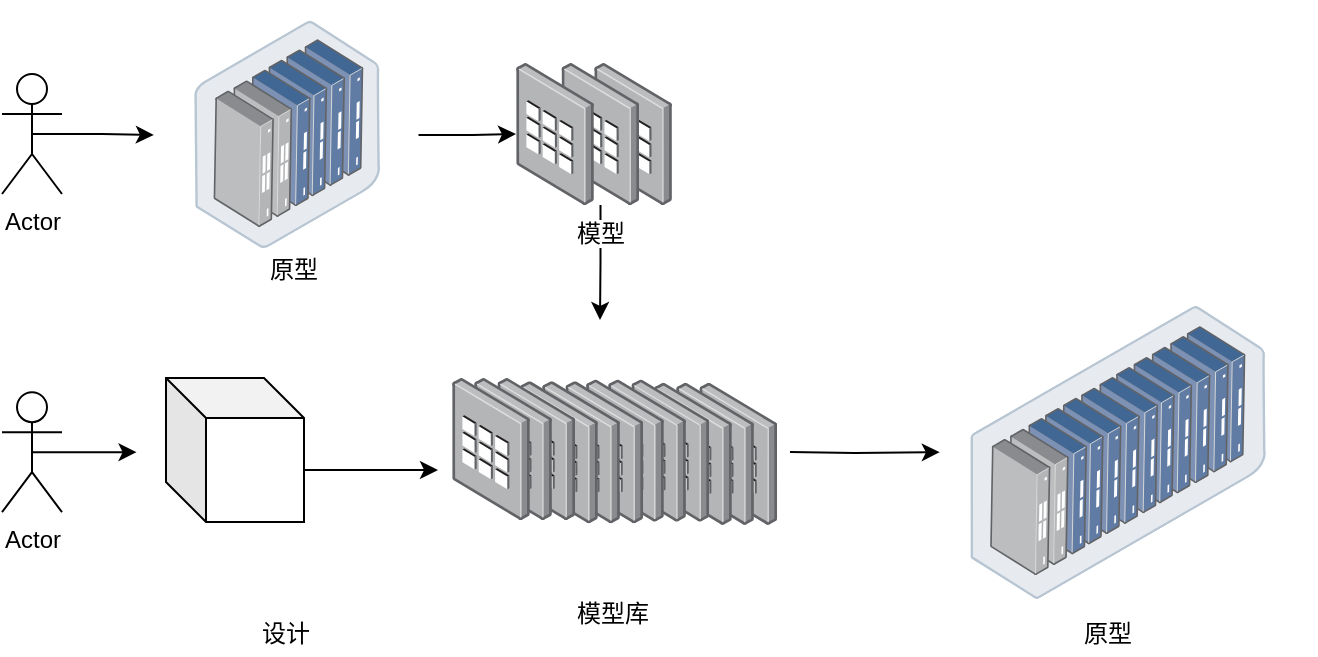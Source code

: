 <mxfile version="14.4.8" type="github">
  <diagram id="DDyWShpIytVCfgVJ-_LT" name="第 1 页">
    <mxGraphModel dx="946" dy="537" grid="0" gridSize="10" guides="1" tooltips="1" connect="1" arrows="1" fold="1" page="1" pageScale="1" pageWidth="827" pageHeight="1169" math="0" shadow="0">
      <root>
        <mxCell id="0" />
        <mxCell id="1" parent="0" />
        <mxCell id="bsKOpfMS5aqEckBFsZ0F-31" style="edgeStyle=orthogonalEdgeStyle;rounded=0;orthogonalLoop=1;jettySize=auto;html=1;exitX=0.5;exitY=0.5;exitDx=0;exitDy=0;exitPerimeter=0;" parent="1" source="bsKOpfMS5aqEckBFsZ0F-1" target="bsKOpfMS5aqEckBFsZ0F-14" edge="1">
          <mxGeometry relative="1" as="geometry" />
        </mxCell>
        <mxCell id="bsKOpfMS5aqEckBFsZ0F-1" value="Actor" style="shape=umlActor;verticalLabelPosition=bottom;verticalAlign=top;html=1;outlineConnect=0;" parent="1" vertex="1">
          <mxGeometry x="67" y="66" width="30" height="60" as="geometry" />
        </mxCell>
        <mxCell id="bsKOpfMS5aqEckBFsZ0F-6" value="" style="points=[];aspect=fixed;html=1;align=center;shadow=0;dashed=0;image;image=img/lib/allied_telesis/computer_and_terminals/Keypad.svg;" parent="1" vertex="1">
          <mxGeometry x="363.05" y="60.5" width="39.05" height="71" as="geometry" />
        </mxCell>
        <mxCell id="bsKOpfMS5aqEckBFsZ0F-20" value="" style="edgeStyle=orthogonalEdgeStyle;rounded=0;orthogonalLoop=1;jettySize=auto;html=1;" parent="1" target="bsKOpfMS5aqEckBFsZ0F-12" edge="1">
          <mxGeometry relative="1" as="geometry">
            <mxPoint x="461" y="255" as="sourcePoint" />
          </mxGeometry>
        </mxCell>
        <mxCell id="bsKOpfMS5aqEckBFsZ0F-12" value="" style="points=[];aspect=fixed;html=1;align=center;shadow=0;dashed=0;image;image=img/lib/allied_telesis/storage/Datacenter_Server_Rack_ToR.svg;rotation=-120;" parent="1" vertex="1">
          <mxGeometry x="580" y="165.7" width="88.2" height="178.8" as="geometry" />
        </mxCell>
        <mxCell id="bsKOpfMS5aqEckBFsZ0F-30" value="" style="edgeStyle=orthogonalEdgeStyle;rounded=0;orthogonalLoop=1;jettySize=auto;html=1;" parent="1" source="bsKOpfMS5aqEckBFsZ0F-14" target="bsKOpfMS5aqEckBFsZ0F-27" edge="1">
          <mxGeometry relative="1" as="geometry" />
        </mxCell>
        <mxCell id="bsKOpfMS5aqEckBFsZ0F-14" value="" style="points=[];aspect=fixed;html=1;align=center;shadow=0;dashed=0;image;image=img/lib/allied_telesis/storage/Datacenter_Server_Half_Rack_ToR.svg;rotation=-120;" parent="1" vertex="1">
          <mxGeometry x="165" y="39.2" width="88.2" height="114.6" as="geometry" />
        </mxCell>
        <mxCell id="bsKOpfMS5aqEckBFsZ0F-22" style="edgeStyle=orthogonalEdgeStyle;rounded=0;orthogonalLoop=1;jettySize=auto;html=1;exitX=0.5;exitY=0.5;exitDx=0;exitDy=0;exitPerimeter=0;" parent="1" source="bsKOpfMS5aqEckBFsZ0F-21" edge="1">
          <mxGeometry relative="1" as="geometry">
            <mxPoint x="134.275" y="255.1" as="targetPoint" />
          </mxGeometry>
        </mxCell>
        <mxCell id="bsKOpfMS5aqEckBFsZ0F-21" value="Actor" style="shape=umlActor;verticalLabelPosition=bottom;verticalAlign=top;html=1;outlineConnect=0;" parent="1" vertex="1">
          <mxGeometry x="67" y="225.1" width="30" height="60" as="geometry" />
        </mxCell>
        <mxCell id="bsKOpfMS5aqEckBFsZ0F-23" value="&lt;span style=&quot;background-color: rgb(255 , 255 , 255)&quot;&gt;设计&lt;/span&gt;" style="text;html=1;strokeColor=none;fillColor=none;align=center;verticalAlign=middle;whiteSpace=wrap;rounded=0;" parent="1" vertex="1">
          <mxGeometry x="189" y="336" width="40" height="20" as="geometry" />
        </mxCell>
        <mxCell id="bsKOpfMS5aqEckBFsZ0F-28" value="" style="edgeStyle=orthogonalEdgeStyle;rounded=0;orthogonalLoop=1;jettySize=auto;html=1;" parent="1" source="bsKOpfMS5aqEckBFsZ0F-26" edge="1">
          <mxGeometry relative="1" as="geometry">
            <mxPoint x="366" y="189" as="targetPoint" />
          </mxGeometry>
        </mxCell>
        <mxCell id="bsKOpfMS5aqEckBFsZ0F-26" value="模型" style="points=[];aspect=fixed;html=1;align=center;shadow=0;dashed=0;image;image=img/lib/allied_telesis/computer_and_terminals/Keypad.svg;" parent="1" vertex="1">
          <mxGeometry x="346.67" y="60.5" width="39.05" height="71" as="geometry" />
        </mxCell>
        <mxCell id="bsKOpfMS5aqEckBFsZ0F-27" value="" style="points=[];aspect=fixed;html=1;align=center;shadow=0;dashed=0;image;image=img/lib/allied_telesis/computer_and_terminals/Keypad.svg;" parent="1" vertex="1">
          <mxGeometry x="324" y="60.5" width="39.05" height="71" as="geometry" />
        </mxCell>
        <mxCell id="bsKOpfMS5aqEckBFsZ0F-29" value="原型" style="text;html=1;strokeColor=none;fillColor=none;align=center;verticalAlign=middle;whiteSpace=wrap;rounded=0;" parent="1" vertex="1">
          <mxGeometry x="193" y="154" width="40" height="20" as="geometry" />
        </mxCell>
        <mxCell id="bsKOpfMS5aqEckBFsZ0F-32" value="原型" style="text;html=1;strokeColor=none;fillColor=none;align=center;verticalAlign=middle;whiteSpace=wrap;rounded=0;" parent="1" vertex="1">
          <mxGeometry x="600" y="336" width="40" height="20" as="geometry" />
        </mxCell>
        <mxCell id="ev8WQkjlmZREuX6C9P3M-21" style="edgeStyle=orthogonalEdgeStyle;rounded=0;orthogonalLoop=1;jettySize=auto;html=1;exitX=0;exitY=0;exitDx=69;exitDy=46;exitPerimeter=0;" edge="1" parent="1" source="ev8WQkjlmZREuX6C9P3M-2">
          <mxGeometry relative="1" as="geometry">
            <mxPoint x="285" y="264" as="targetPoint" />
          </mxGeometry>
        </mxCell>
        <mxCell id="ev8WQkjlmZREuX6C9P3M-2" value="" style="shape=cube;whiteSpace=wrap;html=1;boundedLbl=1;backgroundOutline=1;darkOpacity=0.05;darkOpacity2=0.1;" vertex="1" parent="1">
          <mxGeometry x="149" y="218" width="69" height="72" as="geometry" />
        </mxCell>
        <mxCell id="ev8WQkjlmZREuX6C9P3M-5" value="" style="points=[];aspect=fixed;html=1;align=center;shadow=0;dashed=0;image;image=img/lib/allied_telesis/computer_and_terminals/Keypad.svg;" vertex="1" parent="1">
          <mxGeometry x="415.67" y="220.4" width="39.05" height="71" as="geometry" />
        </mxCell>
        <mxCell id="ev8WQkjlmZREuX6C9P3M-6" value="" style="points=[];aspect=fixed;html=1;align=center;shadow=0;dashed=0;image;image=img/lib/allied_telesis/computer_and_terminals/Keypad.svg;" vertex="1" parent="1">
          <mxGeometry x="404.05" y="220.4" width="39.05" height="71" as="geometry" />
        </mxCell>
        <mxCell id="ev8WQkjlmZREuX6C9P3M-10" value="" style="points=[];aspect=fixed;html=1;align=center;shadow=0;dashed=0;image;image=img/lib/allied_telesis/computer_and_terminals/Keypad.svg;" vertex="1" parent="1">
          <mxGeometry x="393" y="220.4" width="39.05" height="71" as="geometry" />
        </mxCell>
        <mxCell id="ev8WQkjlmZREuX6C9P3M-12" value="" style="points=[];aspect=fixed;html=1;align=center;shadow=0;dashed=0;image;image=img/lib/allied_telesis/computer_and_terminals/Keypad.svg;" vertex="1" parent="1">
          <mxGeometry x="381.67" y="218.8" width="39.05" height="71" as="geometry" />
        </mxCell>
        <mxCell id="ev8WQkjlmZREuX6C9P3M-13" value="" style="points=[];aspect=fixed;html=1;align=center;shadow=0;dashed=0;image;image=img/lib/allied_telesis/computer_and_terminals/Keypad.svg;" vertex="1" parent="1">
          <mxGeometry x="370.05" y="218.8" width="39.05" height="71" as="geometry" />
        </mxCell>
        <mxCell id="ev8WQkjlmZREuX6C9P3M-14" value="" style="points=[];aspect=fixed;html=1;align=center;shadow=0;dashed=0;image;image=img/lib/allied_telesis/computer_and_terminals/Keypad.svg;" vertex="1" parent="1">
          <mxGeometry x="359" y="218.8" width="39.05" height="71" as="geometry" />
        </mxCell>
        <mxCell id="ev8WQkjlmZREuX6C9P3M-15" value="" style="points=[];aspect=fixed;html=1;align=center;shadow=0;dashed=0;image;image=img/lib/allied_telesis/computer_and_terminals/Keypad.svg;" vertex="1" parent="1">
          <mxGeometry x="348.67" y="219.6" width="39.05" height="71" as="geometry" />
        </mxCell>
        <mxCell id="ev8WQkjlmZREuX6C9P3M-16" value="" style="points=[];aspect=fixed;html=1;align=center;shadow=0;dashed=0;image;image=img/lib/allied_telesis/computer_and_terminals/Keypad.svg;" vertex="1" parent="1">
          <mxGeometry x="337.05" y="219.6" width="39.05" height="71" as="geometry" />
        </mxCell>
        <mxCell id="ev8WQkjlmZREuX6C9P3M-17" value="" style="points=[];aspect=fixed;html=1;align=center;shadow=0;dashed=0;image;image=img/lib/allied_telesis/computer_and_terminals/Keypad.svg;" vertex="1" parent="1">
          <mxGeometry x="326" y="219.6" width="39.05" height="71" as="geometry" />
        </mxCell>
        <mxCell id="ev8WQkjlmZREuX6C9P3M-18" value="" style="points=[];aspect=fixed;html=1;align=center;shadow=0;dashed=0;image;image=img/lib/allied_telesis/computer_and_terminals/Keypad.svg;" vertex="1" parent="1">
          <mxGeometry x="314.67" y="218" width="39.05" height="71" as="geometry" />
        </mxCell>
        <mxCell id="ev8WQkjlmZREuX6C9P3M-19" value="" style="points=[];aspect=fixed;html=1;align=center;shadow=0;dashed=0;image;image=img/lib/allied_telesis/computer_and_terminals/Keypad.svg;" vertex="1" parent="1">
          <mxGeometry x="303.05" y="218" width="39.05" height="71" as="geometry" />
        </mxCell>
        <mxCell id="ev8WQkjlmZREuX6C9P3M-20" value="" style="points=[];aspect=fixed;html=1;align=center;shadow=0;dashed=0;image;image=img/lib/allied_telesis/computer_and_terminals/Keypad.svg;" vertex="1" parent="1">
          <mxGeometry x="292" y="218" width="39.05" height="71" as="geometry" />
        </mxCell>
        <mxCell id="ev8WQkjlmZREuX6C9P3M-23" value="模型库" style="text;html=1;align=center;verticalAlign=middle;resizable=0;points=[];autosize=1;" vertex="1" parent="1">
          <mxGeometry x="348.67" y="326.5" width="46" height="18" as="geometry" />
        </mxCell>
      </root>
    </mxGraphModel>
  </diagram>
</mxfile>
